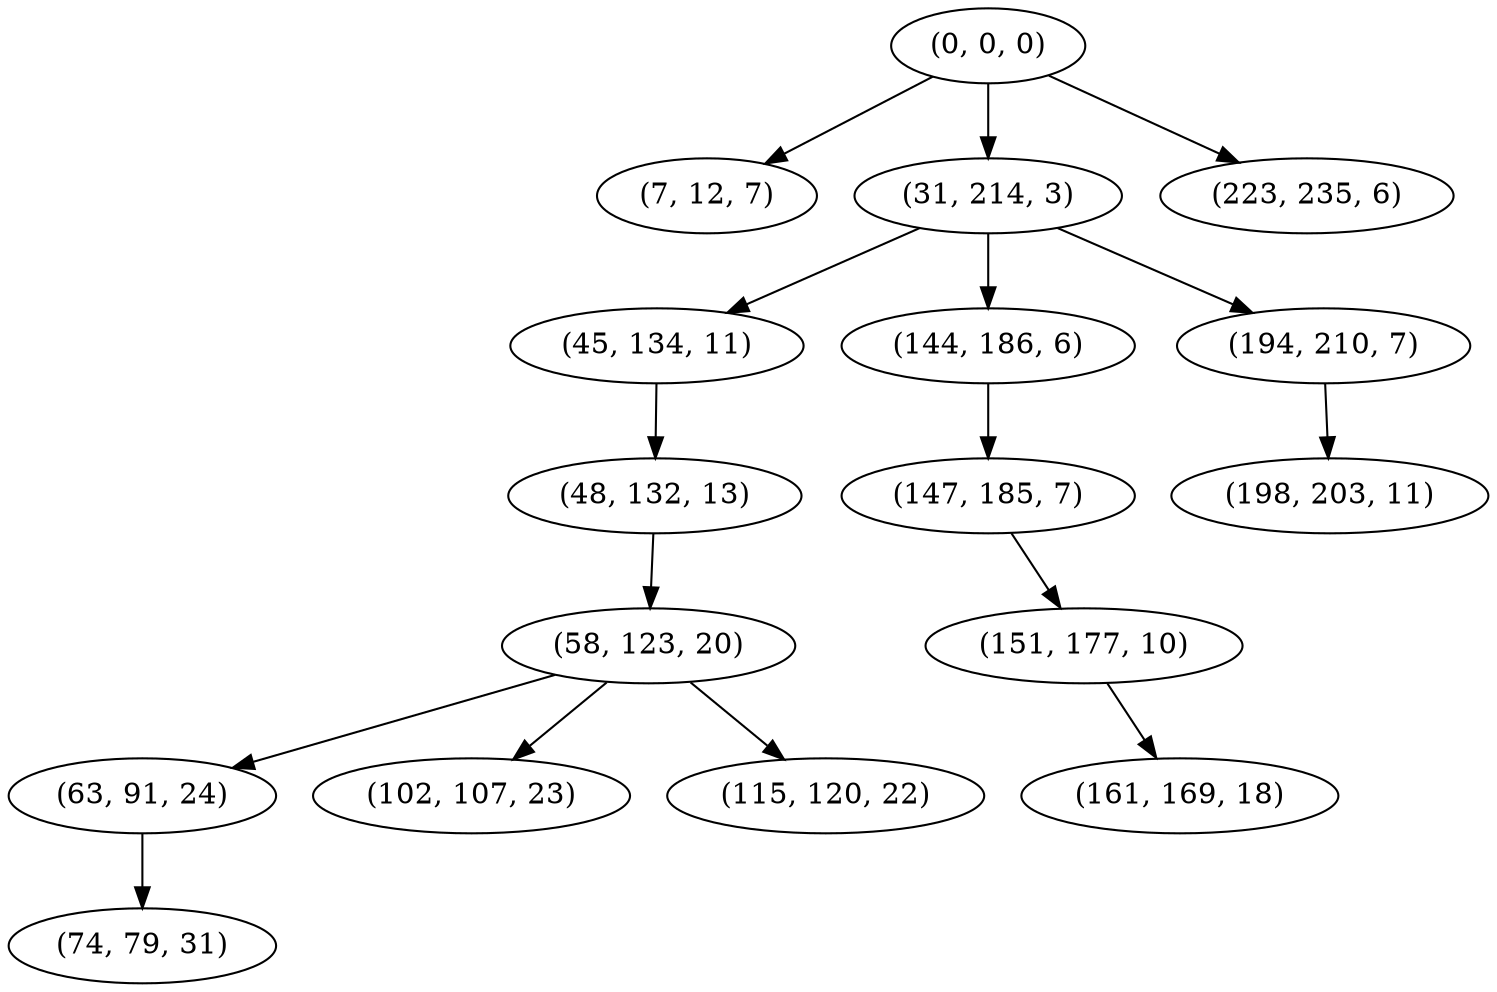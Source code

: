 digraph tree {
    "(0, 0, 0)";
    "(7, 12, 7)";
    "(31, 214, 3)";
    "(45, 134, 11)";
    "(48, 132, 13)";
    "(58, 123, 20)";
    "(63, 91, 24)";
    "(74, 79, 31)";
    "(102, 107, 23)";
    "(115, 120, 22)";
    "(144, 186, 6)";
    "(147, 185, 7)";
    "(151, 177, 10)";
    "(161, 169, 18)";
    "(194, 210, 7)";
    "(198, 203, 11)";
    "(223, 235, 6)";
    "(0, 0, 0)" -> "(7, 12, 7)";
    "(0, 0, 0)" -> "(31, 214, 3)";
    "(0, 0, 0)" -> "(223, 235, 6)";
    "(31, 214, 3)" -> "(45, 134, 11)";
    "(31, 214, 3)" -> "(144, 186, 6)";
    "(31, 214, 3)" -> "(194, 210, 7)";
    "(45, 134, 11)" -> "(48, 132, 13)";
    "(48, 132, 13)" -> "(58, 123, 20)";
    "(58, 123, 20)" -> "(63, 91, 24)";
    "(58, 123, 20)" -> "(102, 107, 23)";
    "(58, 123, 20)" -> "(115, 120, 22)";
    "(63, 91, 24)" -> "(74, 79, 31)";
    "(144, 186, 6)" -> "(147, 185, 7)";
    "(147, 185, 7)" -> "(151, 177, 10)";
    "(151, 177, 10)" -> "(161, 169, 18)";
    "(194, 210, 7)" -> "(198, 203, 11)";
}
